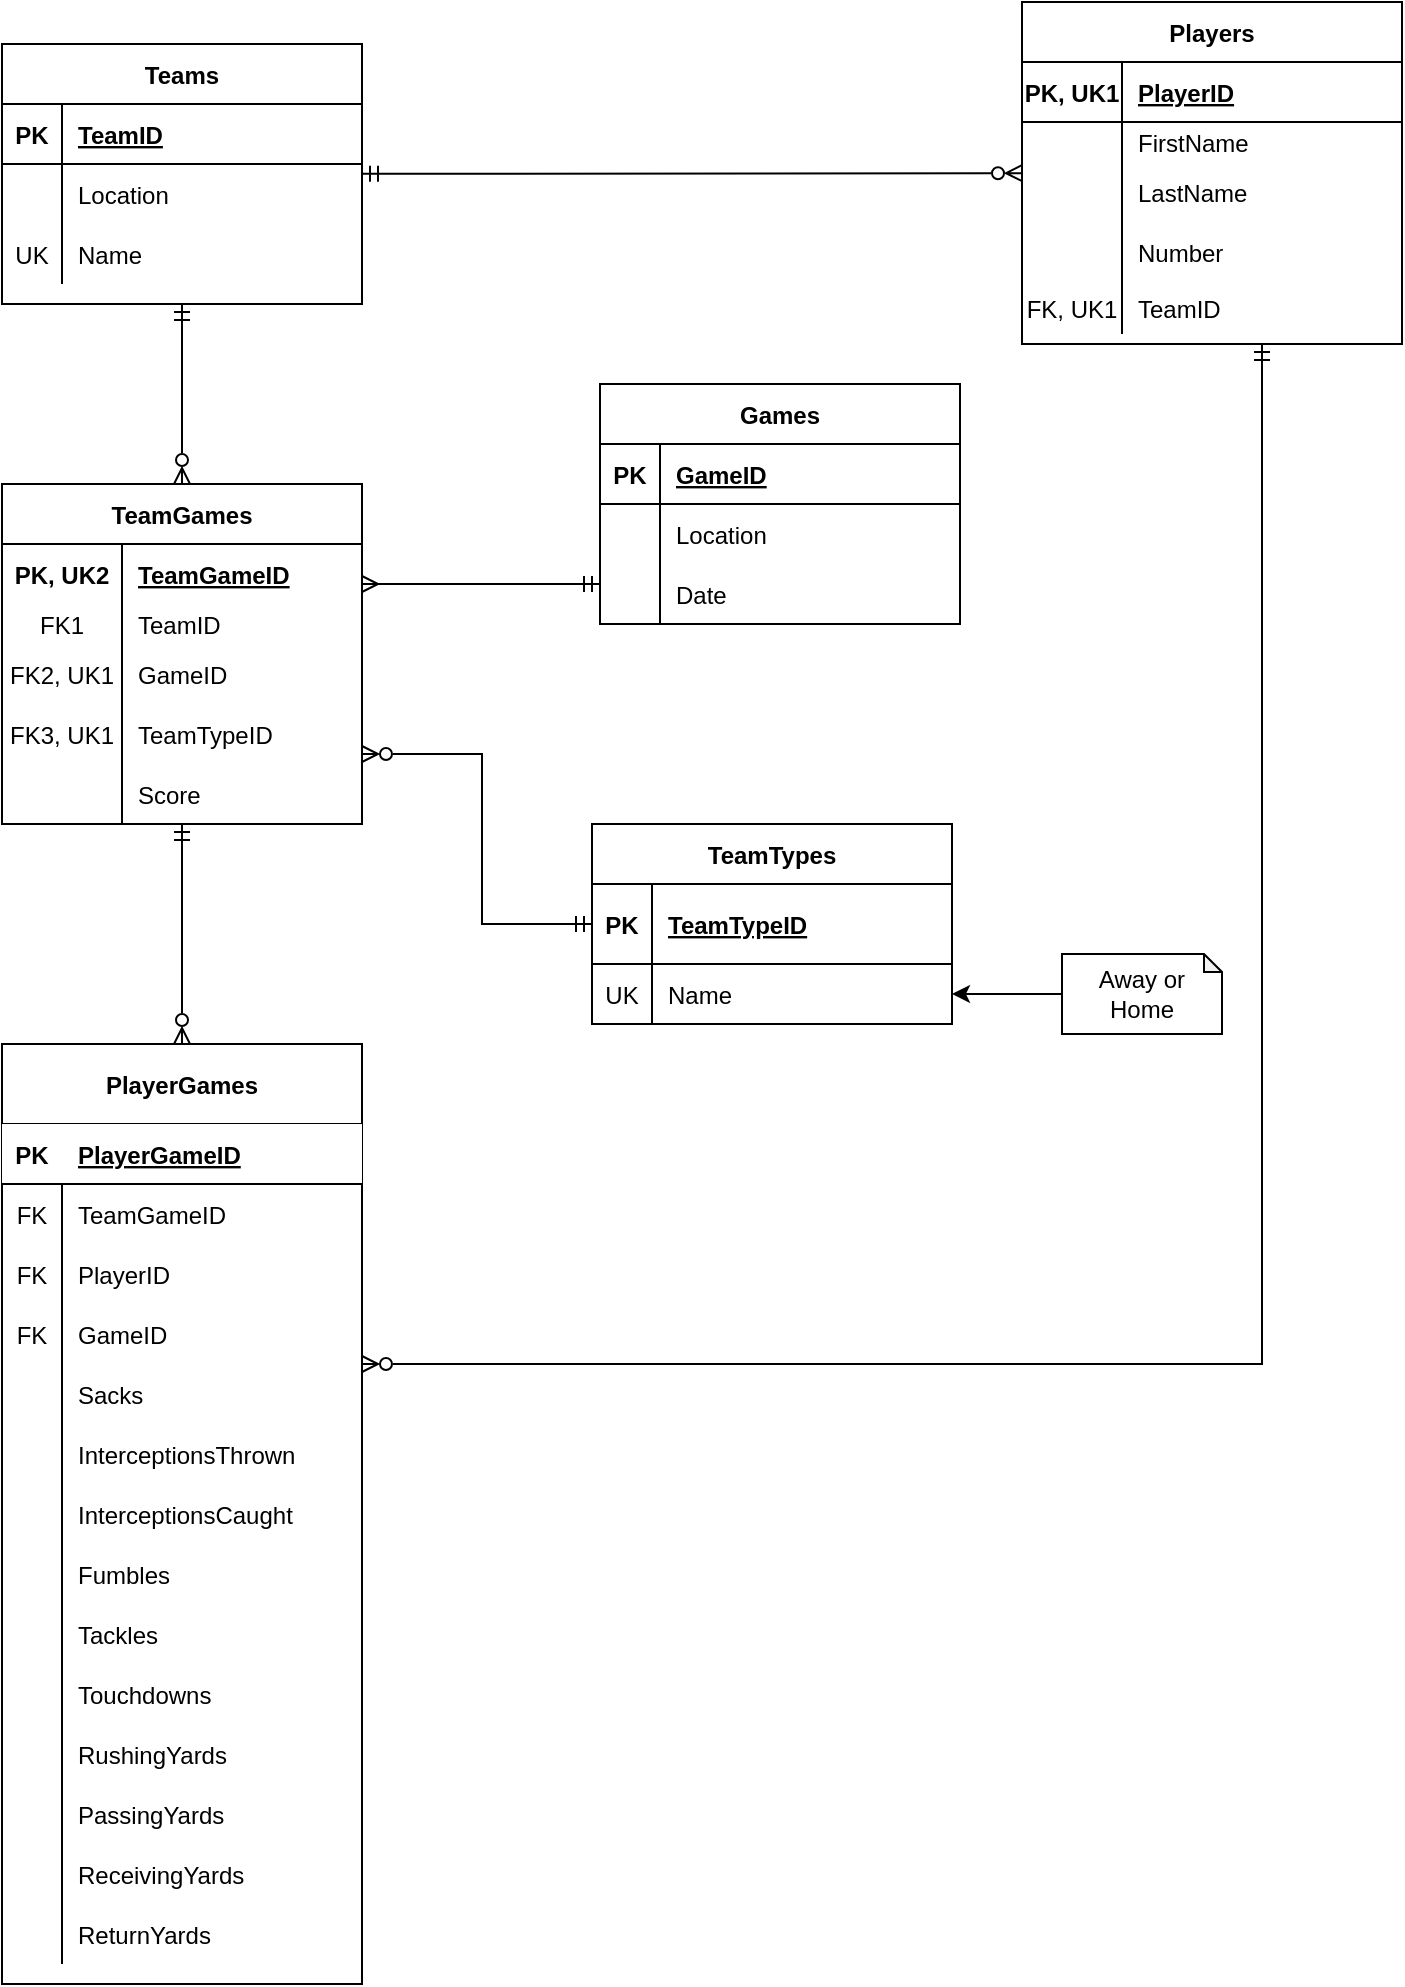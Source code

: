 <mxfile version="15.6.6" type="github">
  <diagram id="rpLcO44KEPqg9fNIF_PO" name="Page-1">
    <mxGraphModel dx="870" dy="626" grid="1" gridSize="10" guides="1" tooltips="1" connect="1" arrows="1" fold="1" page="1" pageScale="1" pageWidth="850" pageHeight="1100" math="0" shadow="0">
      <root>
        <mxCell id="0" />
        <mxCell id="1" parent="0" />
        <mxCell id="sva5IwoeSGfi5e30WyxT-1" style="rounded=0;orthogonalLoop=1;jettySize=auto;html=1;startArrow=ERmandOne;startFill=0;endArrow=ERzeroToMany;endFill=0;strokeColor=default;labelBackgroundColor=default;fontColor=default;" parent="1" source="sva5IwoeSGfi5e30WyxT-2" target="sva5IwoeSGfi5e30WyxT-15" edge="1">
          <mxGeometry relative="1" as="geometry">
            <mxPoint x="280" y="104" as="targetPoint" />
            <mxPoint x="220" y="111.6" as="sourcePoint" />
          </mxGeometry>
        </mxCell>
        <mxCell id="sva5IwoeSGfi5e30WyxT-2" value="Teams" style="shape=table;startSize=30;container=1;collapsible=1;childLayout=tableLayout;fixedRows=1;rowLines=0;fontStyle=1;align=center;resizeLast=1;" parent="1" vertex="1">
          <mxGeometry x="40" y="40" width="180" height="130" as="geometry" />
        </mxCell>
        <mxCell id="sva5IwoeSGfi5e30WyxT-3" value="" style="shape=partialRectangle;collapsible=0;dropTarget=0;pointerEvents=0;fillColor=none;top=0;left=0;bottom=1;right=0;points=[[0,0.5],[1,0.5]];portConstraint=eastwest;align=center;" parent="sva5IwoeSGfi5e30WyxT-2" vertex="1">
          <mxGeometry y="30" width="180" height="30" as="geometry" />
        </mxCell>
        <mxCell id="sva5IwoeSGfi5e30WyxT-4" value="PK" style="shape=partialRectangle;connectable=0;fillColor=none;top=0;left=0;bottom=0;right=0;fontStyle=1;overflow=hidden;align=center;" parent="sva5IwoeSGfi5e30WyxT-3" vertex="1">
          <mxGeometry width="30" height="30" as="geometry">
            <mxRectangle width="30" height="30" as="alternateBounds" />
          </mxGeometry>
        </mxCell>
        <mxCell id="sva5IwoeSGfi5e30WyxT-5" value="TeamID" style="shape=partialRectangle;connectable=0;fillColor=none;top=0;left=0;bottom=0;right=0;align=left;spacingLeft=6;fontStyle=5;overflow=hidden;" parent="sva5IwoeSGfi5e30WyxT-3" vertex="1">
          <mxGeometry x="30" width="150" height="30" as="geometry">
            <mxRectangle width="150" height="30" as="alternateBounds" />
          </mxGeometry>
        </mxCell>
        <mxCell id="sva5IwoeSGfi5e30WyxT-6" value="" style="shape=partialRectangle;collapsible=0;dropTarget=0;pointerEvents=0;fillColor=none;top=0;left=0;bottom=0;right=0;points=[[0,0.5],[1,0.5]];portConstraint=eastwest;align=center;" parent="sva5IwoeSGfi5e30WyxT-2" vertex="1">
          <mxGeometry y="60" width="180" height="30" as="geometry" />
        </mxCell>
        <mxCell id="sva5IwoeSGfi5e30WyxT-7" value="" style="shape=partialRectangle;connectable=0;fillColor=none;top=0;left=0;bottom=0;right=0;editable=1;overflow=hidden;align=center;" parent="sva5IwoeSGfi5e30WyxT-6" vertex="1">
          <mxGeometry width="30" height="30" as="geometry">
            <mxRectangle width="30" height="30" as="alternateBounds" />
          </mxGeometry>
        </mxCell>
        <mxCell id="sva5IwoeSGfi5e30WyxT-8" value="Location" style="shape=partialRectangle;connectable=0;fillColor=none;top=0;left=0;bottom=0;right=0;align=left;spacingLeft=6;overflow=hidden;" parent="sva5IwoeSGfi5e30WyxT-6" vertex="1">
          <mxGeometry x="30" width="150" height="30" as="geometry">
            <mxRectangle width="150" height="30" as="alternateBounds" />
          </mxGeometry>
        </mxCell>
        <mxCell id="sva5IwoeSGfi5e30WyxT-9" value="" style="shape=partialRectangle;collapsible=0;dropTarget=0;pointerEvents=0;fillColor=none;top=0;left=0;bottom=0;right=0;points=[[0,0.5],[1,0.5]];portConstraint=eastwest;align=center;" parent="sva5IwoeSGfi5e30WyxT-2" vertex="1">
          <mxGeometry y="90" width="180" height="30" as="geometry" />
        </mxCell>
        <mxCell id="sva5IwoeSGfi5e30WyxT-10" value="UK" style="shape=partialRectangle;connectable=0;fillColor=none;top=0;left=0;bottom=0;right=0;editable=1;overflow=hidden;align=center;" parent="sva5IwoeSGfi5e30WyxT-9" vertex="1">
          <mxGeometry width="30" height="30" as="geometry">
            <mxRectangle width="30" height="30" as="alternateBounds" />
          </mxGeometry>
        </mxCell>
        <mxCell id="sva5IwoeSGfi5e30WyxT-11" value="Name" style="shape=partialRectangle;connectable=0;fillColor=none;top=0;left=0;bottom=0;right=0;align=left;spacingLeft=6;overflow=hidden;" parent="sva5IwoeSGfi5e30WyxT-9" vertex="1">
          <mxGeometry x="30" width="150" height="30" as="geometry">
            <mxRectangle width="150" height="30" as="alternateBounds" />
          </mxGeometry>
        </mxCell>
        <mxCell id="sva5IwoeSGfi5e30WyxT-15" value="Players" style="shape=table;startSize=30;container=1;collapsible=1;childLayout=tableLayout;fixedRows=1;rowLines=0;fontStyle=1;align=center;resizeLast=1;fillColor=default;strokeColor=default;fontColor=default;" parent="1" vertex="1">
          <mxGeometry x="550" y="19" width="190" height="171" as="geometry" />
        </mxCell>
        <mxCell id="sva5IwoeSGfi5e30WyxT-16" value="" style="shape=partialRectangle;collapsible=0;dropTarget=0;pointerEvents=0;fillColor=none;top=0;left=0;bottom=1;right=0;points=[[0,0.5],[1,0.5]];portConstraint=eastwest;align=center;" parent="sva5IwoeSGfi5e30WyxT-15" vertex="1">
          <mxGeometry y="30" width="190" height="30" as="geometry" />
        </mxCell>
        <mxCell id="sva5IwoeSGfi5e30WyxT-17" value="PK, UK1" style="shape=partialRectangle;connectable=0;fillColor=none;top=0;left=0;bottom=0;right=0;fontStyle=1;overflow=hidden;align=center;fontColor=default;strokeColor=default;" parent="sva5IwoeSGfi5e30WyxT-16" vertex="1">
          <mxGeometry width="50" height="30" as="geometry">
            <mxRectangle width="50" height="30" as="alternateBounds" />
          </mxGeometry>
        </mxCell>
        <mxCell id="sva5IwoeSGfi5e30WyxT-18" value="PlayerID" style="shape=partialRectangle;connectable=0;fillColor=none;top=0;left=0;bottom=0;right=0;align=left;spacingLeft=6;fontStyle=5;overflow=hidden;" parent="sva5IwoeSGfi5e30WyxT-16" vertex="1">
          <mxGeometry x="50" width="140" height="30" as="geometry">
            <mxRectangle width="140" height="30" as="alternateBounds" />
          </mxGeometry>
        </mxCell>
        <mxCell id="sva5IwoeSGfi5e30WyxT-19" value="" style="shape=partialRectangle;collapsible=0;dropTarget=0;pointerEvents=0;fillColor=none;top=0;left=0;bottom=0;right=0;points=[[0,0.5],[1,0.5]];portConstraint=eastwest;align=center;" parent="sva5IwoeSGfi5e30WyxT-15" vertex="1">
          <mxGeometry y="60" width="190" height="20" as="geometry" />
        </mxCell>
        <mxCell id="sva5IwoeSGfi5e30WyxT-20" value="" style="shape=partialRectangle;connectable=0;fillColor=none;top=0;left=0;bottom=0;right=0;editable=1;overflow=hidden;align=center;" parent="sva5IwoeSGfi5e30WyxT-19" vertex="1">
          <mxGeometry width="50" height="20" as="geometry">
            <mxRectangle width="50" height="20" as="alternateBounds" />
          </mxGeometry>
        </mxCell>
        <mxCell id="sva5IwoeSGfi5e30WyxT-21" value="FirstName" style="shape=partialRectangle;connectable=0;fillColor=none;top=0;left=0;bottom=0;right=0;align=left;spacingLeft=6;overflow=hidden;" parent="sva5IwoeSGfi5e30WyxT-19" vertex="1">
          <mxGeometry x="50" width="140" height="20" as="geometry">
            <mxRectangle width="140" height="20" as="alternateBounds" />
          </mxGeometry>
        </mxCell>
        <mxCell id="sva5IwoeSGfi5e30WyxT-22" value="" style="shape=partialRectangle;collapsible=0;dropTarget=0;pointerEvents=0;fillColor=none;top=0;left=0;bottom=0;right=0;points=[[0,0.5],[1,0.5]];portConstraint=eastwest;align=center;" parent="sva5IwoeSGfi5e30WyxT-15" vertex="1">
          <mxGeometry y="80" width="190" height="30" as="geometry" />
        </mxCell>
        <mxCell id="sva5IwoeSGfi5e30WyxT-23" value="" style="shape=partialRectangle;connectable=0;fillColor=none;top=0;left=0;bottom=0;right=0;editable=1;overflow=hidden;align=center;" parent="sva5IwoeSGfi5e30WyxT-22" vertex="1">
          <mxGeometry width="50" height="30" as="geometry">
            <mxRectangle width="50" height="30" as="alternateBounds" />
          </mxGeometry>
        </mxCell>
        <mxCell id="sva5IwoeSGfi5e30WyxT-24" value="LastName" style="shape=partialRectangle;connectable=0;fillColor=none;top=0;left=0;bottom=0;right=0;align=left;spacingLeft=6;overflow=hidden;" parent="sva5IwoeSGfi5e30WyxT-22" vertex="1">
          <mxGeometry x="50" width="140" height="30" as="geometry">
            <mxRectangle width="140" height="30" as="alternateBounds" />
          </mxGeometry>
        </mxCell>
        <mxCell id="sva5IwoeSGfi5e30WyxT-25" value="" style="shape=partialRectangle;collapsible=0;dropTarget=0;pointerEvents=0;fillColor=none;top=0;left=0;bottom=0;right=0;points=[[0,0.5],[1,0.5]];portConstraint=eastwest;align=center;" parent="sva5IwoeSGfi5e30WyxT-15" vertex="1">
          <mxGeometry y="110" width="190" height="30" as="geometry" />
        </mxCell>
        <mxCell id="sva5IwoeSGfi5e30WyxT-26" value="" style="shape=partialRectangle;connectable=0;fillColor=none;top=0;left=0;bottom=0;right=0;editable=1;overflow=hidden;align=center;" parent="sva5IwoeSGfi5e30WyxT-25" vertex="1">
          <mxGeometry width="50" height="30" as="geometry">
            <mxRectangle width="50" height="30" as="alternateBounds" />
          </mxGeometry>
        </mxCell>
        <mxCell id="sva5IwoeSGfi5e30WyxT-27" value="Number" style="shape=partialRectangle;connectable=0;fillColor=none;top=0;left=0;bottom=0;right=0;align=left;spacingLeft=6;overflow=hidden;" parent="sva5IwoeSGfi5e30WyxT-25" vertex="1">
          <mxGeometry x="50" width="140" height="30" as="geometry">
            <mxRectangle width="140" height="30" as="alternateBounds" />
          </mxGeometry>
        </mxCell>
        <mxCell id="sva5IwoeSGfi5e30WyxT-107" value="" style="shape=partialRectangle;collapsible=0;dropTarget=0;pointerEvents=0;fillColor=none;top=0;left=0;bottom=0;right=0;points=[[0,0.5],[1,0.5]];portConstraint=eastwest;" parent="sva5IwoeSGfi5e30WyxT-15" vertex="1">
          <mxGeometry y="140" width="190" height="26" as="geometry" />
        </mxCell>
        <mxCell id="sva5IwoeSGfi5e30WyxT-108" value="FK, UK1" style="shape=partialRectangle;connectable=0;fillColor=none;top=0;left=0;bottom=0;right=0;fontStyle=0;overflow=hidden;fontColor=default;strokeColor=default;" parent="sva5IwoeSGfi5e30WyxT-107" vertex="1">
          <mxGeometry width="50" height="26" as="geometry">
            <mxRectangle width="50" height="26" as="alternateBounds" />
          </mxGeometry>
        </mxCell>
        <mxCell id="sva5IwoeSGfi5e30WyxT-109" value="TeamID" style="shape=partialRectangle;connectable=0;fillColor=none;top=0;left=0;bottom=0;right=0;align=left;spacingLeft=6;fontStyle=0;overflow=hidden;" parent="sva5IwoeSGfi5e30WyxT-107" vertex="1">
          <mxGeometry x="50" width="140" height="26" as="geometry">
            <mxRectangle width="140" height="26" as="alternateBounds" />
          </mxGeometry>
        </mxCell>
        <mxCell id="sva5IwoeSGfi5e30WyxT-29" value="TeamTypes" style="shape=table;startSize=30;container=1;collapsible=1;childLayout=tableLayout;fixedRows=1;rowLines=0;fontStyle=1;align=center;resizeLast=1;fillColor=default;strokeColor=default;fontColor=default;" parent="1" vertex="1">
          <mxGeometry x="335" y="430" width="180" height="100" as="geometry" />
        </mxCell>
        <mxCell id="sva5IwoeSGfi5e30WyxT-30" value="" style="shape=partialRectangle;collapsible=0;dropTarget=0;pointerEvents=0;fillColor=none;top=0;left=0;bottom=1;right=0;points=[[0,0.5],[1,0.5]];portConstraint=eastwest;align=center;" parent="sva5IwoeSGfi5e30WyxT-29" vertex="1">
          <mxGeometry y="30" width="180" height="40" as="geometry" />
        </mxCell>
        <mxCell id="sva5IwoeSGfi5e30WyxT-31" value="PK" style="shape=partialRectangle;connectable=0;fillColor=none;top=0;left=0;bottom=0;right=0;fontStyle=1;overflow=hidden;align=center;" parent="sva5IwoeSGfi5e30WyxT-30" vertex="1">
          <mxGeometry width="30" height="40" as="geometry">
            <mxRectangle width="30" height="40" as="alternateBounds" />
          </mxGeometry>
        </mxCell>
        <mxCell id="sva5IwoeSGfi5e30WyxT-32" value="TeamTypeID" style="shape=partialRectangle;connectable=0;fillColor=none;top=0;left=0;bottom=0;right=0;align=left;spacingLeft=6;fontStyle=5;overflow=hidden;" parent="sva5IwoeSGfi5e30WyxT-30" vertex="1">
          <mxGeometry x="30" width="150" height="40" as="geometry">
            <mxRectangle width="150" height="40" as="alternateBounds" />
          </mxGeometry>
        </mxCell>
        <mxCell id="sva5IwoeSGfi5e30WyxT-33" value="" style="shape=partialRectangle;collapsible=0;dropTarget=0;pointerEvents=0;fillColor=none;top=0;left=0;bottom=0;right=0;points=[[0,0.5],[1,0.5]];portConstraint=eastwest;align=center;" parent="sva5IwoeSGfi5e30WyxT-29" vertex="1">
          <mxGeometry y="70" width="180" height="30" as="geometry" />
        </mxCell>
        <mxCell id="sva5IwoeSGfi5e30WyxT-34" value="UK" style="shape=partialRectangle;connectable=0;fillColor=none;top=0;left=0;bottom=0;right=0;editable=1;overflow=hidden;align=center;fontColor=default;" parent="sva5IwoeSGfi5e30WyxT-33" vertex="1">
          <mxGeometry width="30" height="30" as="geometry">
            <mxRectangle width="30" height="30" as="alternateBounds" />
          </mxGeometry>
        </mxCell>
        <mxCell id="sva5IwoeSGfi5e30WyxT-35" value="Name" style="shape=partialRectangle;connectable=0;fillColor=none;top=0;left=0;bottom=0;right=0;align=left;spacingLeft=6;overflow=hidden;strokeColor=default;fontColor=default;" parent="sva5IwoeSGfi5e30WyxT-33" vertex="1">
          <mxGeometry x="30" width="150" height="30" as="geometry">
            <mxRectangle width="150" height="30" as="alternateBounds" />
          </mxGeometry>
        </mxCell>
        <mxCell id="sva5IwoeSGfi5e30WyxT-42" value="PlayerGames" style="shape=table;startSize=40;container=1;collapsible=1;childLayout=tableLayout;fixedRows=1;rowLines=0;fontStyle=1;align=center;resizeLast=1;fillColor=default;strokeColor=default;fontColor=default;" parent="1" vertex="1">
          <mxGeometry x="40" y="540" width="180" height="470" as="geometry" />
        </mxCell>
        <mxCell id="sva5IwoeSGfi5e30WyxT-43" value="" style="shape=partialRectangle;collapsible=0;dropTarget=0;pointerEvents=0;fillColor=default;top=0;left=0;bottom=1;right=0;points=[[0,0.5],[1,0.5]];portConstraint=eastwest;align=center;strokeColor=default;fontColor=default;" parent="sva5IwoeSGfi5e30WyxT-42" vertex="1">
          <mxGeometry y="40" width="180" height="30" as="geometry" />
        </mxCell>
        <mxCell id="sva5IwoeSGfi5e30WyxT-44" value="PK" style="shape=partialRectangle;connectable=0;fillColor=none;top=0;left=0;bottom=0;right=0;fontStyle=1;overflow=hidden;align=center;strokeColor=default;fontColor=default;" parent="sva5IwoeSGfi5e30WyxT-43" vertex="1">
          <mxGeometry width="30" height="30" as="geometry">
            <mxRectangle width="30" height="30" as="alternateBounds" />
          </mxGeometry>
        </mxCell>
        <mxCell id="sva5IwoeSGfi5e30WyxT-45" value="PlayerGameID" style="shape=partialRectangle;connectable=0;fillColor=none;top=0;left=0;bottom=0;right=0;align=left;spacingLeft=6;fontStyle=5;overflow=hidden;" parent="sva5IwoeSGfi5e30WyxT-43" vertex="1">
          <mxGeometry x="30" width="150" height="30" as="geometry">
            <mxRectangle width="150" height="30" as="alternateBounds" />
          </mxGeometry>
        </mxCell>
        <mxCell id="sva5IwoeSGfi5e30WyxT-46" value="" style="shape=partialRectangle;collapsible=0;dropTarget=0;pointerEvents=0;fillColor=none;top=0;left=0;bottom=0;right=0;points=[[0,0.5],[1,0.5]];portConstraint=eastwest;align=center;strokeColor=default;fontColor=default;" parent="sva5IwoeSGfi5e30WyxT-42" vertex="1">
          <mxGeometry y="70" width="180" height="30" as="geometry" />
        </mxCell>
        <mxCell id="sva5IwoeSGfi5e30WyxT-47" value="FK" style="shape=partialRectangle;connectable=0;fillColor=none;top=0;left=0;bottom=0;right=0;editable=1;overflow=hidden;align=center;strokeColor=default;fontColor=default;" parent="sva5IwoeSGfi5e30WyxT-46" vertex="1">
          <mxGeometry width="30" height="30" as="geometry">
            <mxRectangle width="30" height="30" as="alternateBounds" />
          </mxGeometry>
        </mxCell>
        <mxCell id="sva5IwoeSGfi5e30WyxT-48" value="TeamGameID" style="shape=partialRectangle;connectable=0;fillColor=none;top=0;left=0;bottom=0;right=0;align=left;spacingLeft=6;overflow=hidden;strokeColor=default;fontColor=default;" parent="sva5IwoeSGfi5e30WyxT-46" vertex="1">
          <mxGeometry x="30" width="150" height="30" as="geometry">
            <mxRectangle width="150" height="30" as="alternateBounds" />
          </mxGeometry>
        </mxCell>
        <mxCell id="sva5IwoeSGfi5e30WyxT-49" value="" style="shape=partialRectangle;collapsible=0;dropTarget=0;pointerEvents=0;fillColor=none;top=0;left=0;bottom=0;right=0;points=[[0,0.5],[1,0.5]];portConstraint=eastwest;align=center;" parent="sva5IwoeSGfi5e30WyxT-42" vertex="1">
          <mxGeometry y="100" width="180" height="30" as="geometry" />
        </mxCell>
        <mxCell id="sva5IwoeSGfi5e30WyxT-50" value="FK" style="shape=partialRectangle;connectable=0;fillColor=none;top=0;left=0;bottom=0;right=0;editable=1;overflow=hidden;align=center;" parent="sva5IwoeSGfi5e30WyxT-49" vertex="1">
          <mxGeometry width="30" height="30" as="geometry">
            <mxRectangle width="30" height="30" as="alternateBounds" />
          </mxGeometry>
        </mxCell>
        <mxCell id="sva5IwoeSGfi5e30WyxT-51" value="PlayerID" style="shape=partialRectangle;connectable=0;fillColor=none;top=0;left=0;bottom=0;right=0;align=left;spacingLeft=6;overflow=hidden;" parent="sva5IwoeSGfi5e30WyxT-49" vertex="1">
          <mxGeometry x="30" width="150" height="30" as="geometry">
            <mxRectangle width="150" height="30" as="alternateBounds" />
          </mxGeometry>
        </mxCell>
        <mxCell id="aL4BKAaWPL6x4Xh80zzp-14" value="" style="shape=partialRectangle;collapsible=0;dropTarget=0;pointerEvents=0;fillColor=none;top=0;left=0;bottom=0;right=0;points=[[0,0.5],[1,0.5]];portConstraint=eastwest;fontColor=default;strokeColor=default;" vertex="1" parent="sva5IwoeSGfi5e30WyxT-42">
          <mxGeometry y="130" width="180" height="30" as="geometry" />
        </mxCell>
        <mxCell id="aL4BKAaWPL6x4Xh80zzp-15" value="FK" style="shape=partialRectangle;connectable=0;fillColor=none;top=0;left=0;bottom=0;right=0;fontStyle=0;overflow=hidden;fontColor=default;strokeColor=default;" vertex="1" parent="aL4BKAaWPL6x4Xh80zzp-14">
          <mxGeometry width="30" height="30" as="geometry">
            <mxRectangle width="30" height="30" as="alternateBounds" />
          </mxGeometry>
        </mxCell>
        <mxCell id="aL4BKAaWPL6x4Xh80zzp-16" value="GameID" style="shape=partialRectangle;connectable=0;fillColor=none;top=0;left=0;bottom=0;right=0;align=left;spacingLeft=6;fontStyle=0;overflow=hidden;fontColor=default;strokeColor=default;" vertex="1" parent="aL4BKAaWPL6x4Xh80zzp-14">
          <mxGeometry x="30" width="150" height="30" as="geometry">
            <mxRectangle width="150" height="30" as="alternateBounds" />
          </mxGeometry>
        </mxCell>
        <mxCell id="sva5IwoeSGfi5e30WyxT-52" value="" style="shape=partialRectangle;collapsible=0;dropTarget=0;pointerEvents=0;fillColor=none;top=0;left=0;bottom=0;right=0;points=[[0,0.5],[1,0.5]];portConstraint=eastwest;" parent="sva5IwoeSGfi5e30WyxT-42" vertex="1">
          <mxGeometry y="160" width="180" height="30" as="geometry" />
        </mxCell>
        <mxCell id="sva5IwoeSGfi5e30WyxT-53" value="" style="shape=partialRectangle;connectable=0;fillColor=none;top=0;left=0;bottom=0;right=0;editable=1;overflow=hidden;" parent="sva5IwoeSGfi5e30WyxT-52" vertex="1">
          <mxGeometry width="30" height="30" as="geometry">
            <mxRectangle width="30" height="30" as="alternateBounds" />
          </mxGeometry>
        </mxCell>
        <mxCell id="sva5IwoeSGfi5e30WyxT-54" value="Sacks" style="shape=partialRectangle;connectable=0;fillColor=none;top=0;left=0;bottom=0;right=0;align=left;spacingLeft=6;overflow=hidden;fontColor=default;" parent="sva5IwoeSGfi5e30WyxT-52" vertex="1">
          <mxGeometry x="30" width="150" height="30" as="geometry">
            <mxRectangle width="150" height="30" as="alternateBounds" />
          </mxGeometry>
        </mxCell>
        <mxCell id="sva5IwoeSGfi5e30WyxT-55" value="" style="shape=partialRectangle;collapsible=0;dropTarget=0;pointerEvents=0;fillColor=none;top=0;left=0;bottom=0;right=0;points=[[0,0.5],[1,0.5]];portConstraint=eastwest;" parent="sva5IwoeSGfi5e30WyxT-42" vertex="1">
          <mxGeometry y="190" width="180" height="30" as="geometry" />
        </mxCell>
        <mxCell id="sva5IwoeSGfi5e30WyxT-56" value="" style="shape=partialRectangle;connectable=0;fillColor=none;top=0;left=0;bottom=0;right=0;editable=1;overflow=hidden;" parent="sva5IwoeSGfi5e30WyxT-55" vertex="1">
          <mxGeometry width="30" height="30" as="geometry">
            <mxRectangle width="30" height="30" as="alternateBounds" />
          </mxGeometry>
        </mxCell>
        <mxCell id="sva5IwoeSGfi5e30WyxT-57" value="InterceptionsThrown" style="shape=partialRectangle;connectable=0;fillColor=none;top=0;left=0;bottom=0;right=0;align=left;spacingLeft=6;overflow=hidden;" parent="sva5IwoeSGfi5e30WyxT-55" vertex="1">
          <mxGeometry x="30" width="150" height="30" as="geometry">
            <mxRectangle width="150" height="30" as="alternateBounds" />
          </mxGeometry>
        </mxCell>
        <mxCell id="sva5IwoeSGfi5e30WyxT-58" value="" style="shape=partialRectangle;collapsible=0;dropTarget=0;pointerEvents=0;fillColor=none;top=0;left=0;bottom=0;right=0;points=[[0,0.5],[1,0.5]];portConstraint=eastwest;" parent="sva5IwoeSGfi5e30WyxT-42" vertex="1">
          <mxGeometry y="220" width="180" height="30" as="geometry" />
        </mxCell>
        <mxCell id="sva5IwoeSGfi5e30WyxT-59" value="" style="shape=partialRectangle;connectable=0;fillColor=none;top=0;left=0;bottom=0;right=0;editable=1;overflow=hidden;" parent="sva5IwoeSGfi5e30WyxT-58" vertex="1">
          <mxGeometry width="30" height="30" as="geometry">
            <mxRectangle width="30" height="30" as="alternateBounds" />
          </mxGeometry>
        </mxCell>
        <mxCell id="sva5IwoeSGfi5e30WyxT-60" value="InterceptionsCaught" style="shape=partialRectangle;connectable=0;fillColor=none;top=0;left=0;bottom=0;right=0;align=left;spacingLeft=6;overflow=hidden;" parent="sva5IwoeSGfi5e30WyxT-58" vertex="1">
          <mxGeometry x="30" width="150" height="30" as="geometry">
            <mxRectangle width="150" height="30" as="alternateBounds" />
          </mxGeometry>
        </mxCell>
        <mxCell id="sva5IwoeSGfi5e30WyxT-61" value="" style="shape=partialRectangle;collapsible=0;dropTarget=0;pointerEvents=0;fillColor=none;top=0;left=0;bottom=0;right=0;points=[[0,0.5],[1,0.5]];portConstraint=eastwest;" parent="sva5IwoeSGfi5e30WyxT-42" vertex="1">
          <mxGeometry y="250" width="180" height="30" as="geometry" />
        </mxCell>
        <mxCell id="sva5IwoeSGfi5e30WyxT-62" value="" style="shape=partialRectangle;connectable=0;fillColor=none;top=0;left=0;bottom=0;right=0;editable=1;overflow=hidden;" parent="sva5IwoeSGfi5e30WyxT-61" vertex="1">
          <mxGeometry width="30" height="30" as="geometry">
            <mxRectangle width="30" height="30" as="alternateBounds" />
          </mxGeometry>
        </mxCell>
        <mxCell id="sva5IwoeSGfi5e30WyxT-63" value="Fumbles" style="shape=partialRectangle;connectable=0;fillColor=none;top=0;left=0;bottom=0;right=0;align=left;spacingLeft=6;overflow=hidden;" parent="sva5IwoeSGfi5e30WyxT-61" vertex="1">
          <mxGeometry x="30" width="150" height="30" as="geometry">
            <mxRectangle width="150" height="30" as="alternateBounds" />
          </mxGeometry>
        </mxCell>
        <mxCell id="sva5IwoeSGfi5e30WyxT-64" value="" style="shape=partialRectangle;collapsible=0;dropTarget=0;pointerEvents=0;fillColor=none;top=0;left=0;bottom=0;right=0;points=[[0,0.5],[1,0.5]];portConstraint=eastwest;" parent="sva5IwoeSGfi5e30WyxT-42" vertex="1">
          <mxGeometry y="280" width="180" height="30" as="geometry" />
        </mxCell>
        <mxCell id="sva5IwoeSGfi5e30WyxT-65" value="" style="shape=partialRectangle;connectable=0;fillColor=none;top=0;left=0;bottom=0;right=0;editable=1;overflow=hidden;" parent="sva5IwoeSGfi5e30WyxT-64" vertex="1">
          <mxGeometry width="30" height="30" as="geometry">
            <mxRectangle width="30" height="30" as="alternateBounds" />
          </mxGeometry>
        </mxCell>
        <mxCell id="sva5IwoeSGfi5e30WyxT-66" value="Tackles" style="shape=partialRectangle;connectable=0;fillColor=none;top=0;left=0;bottom=0;right=0;align=left;spacingLeft=6;overflow=hidden;" parent="sva5IwoeSGfi5e30WyxT-64" vertex="1">
          <mxGeometry x="30" width="150" height="30" as="geometry">
            <mxRectangle width="150" height="30" as="alternateBounds" />
          </mxGeometry>
        </mxCell>
        <mxCell id="sva5IwoeSGfi5e30WyxT-67" value="" style="shape=partialRectangle;collapsible=0;dropTarget=0;pointerEvents=0;fillColor=none;top=0;left=0;bottom=0;right=0;points=[[0,0.5],[1,0.5]];portConstraint=eastwest;align=center;" parent="sva5IwoeSGfi5e30WyxT-42" vertex="1">
          <mxGeometry y="310" width="180" height="30" as="geometry" />
        </mxCell>
        <mxCell id="sva5IwoeSGfi5e30WyxT-68" value="" style="shape=partialRectangle;connectable=0;fillColor=none;top=0;left=0;bottom=0;right=0;editable=1;overflow=hidden;align=center;" parent="sva5IwoeSGfi5e30WyxT-67" vertex="1">
          <mxGeometry width="30" height="30" as="geometry">
            <mxRectangle width="30" height="30" as="alternateBounds" />
          </mxGeometry>
        </mxCell>
        <mxCell id="sva5IwoeSGfi5e30WyxT-69" value="Touchdowns" style="shape=partialRectangle;connectable=0;fillColor=none;top=0;left=0;bottom=0;right=0;align=left;spacingLeft=6;overflow=hidden;" parent="sva5IwoeSGfi5e30WyxT-67" vertex="1">
          <mxGeometry x="30" width="150" height="30" as="geometry">
            <mxRectangle width="150" height="30" as="alternateBounds" />
          </mxGeometry>
        </mxCell>
        <mxCell id="aL4BKAaWPL6x4Xh80zzp-4" value="" style="shape=partialRectangle;collapsible=0;dropTarget=0;pointerEvents=0;fillColor=none;top=0;left=0;bottom=0;right=0;points=[[0,0.5],[1,0.5]];portConstraint=eastwest;fontColor=default;strokeColor=default;" vertex="1" parent="sva5IwoeSGfi5e30WyxT-42">
          <mxGeometry y="340" width="180" height="30" as="geometry" />
        </mxCell>
        <mxCell id="aL4BKAaWPL6x4Xh80zzp-5" value="" style="shape=partialRectangle;connectable=0;fillColor=none;top=0;left=0;bottom=0;right=0;editable=1;overflow=hidden;fontColor=default;strokeColor=default;" vertex="1" parent="aL4BKAaWPL6x4Xh80zzp-4">
          <mxGeometry width="30" height="30" as="geometry">
            <mxRectangle width="30" height="30" as="alternateBounds" />
          </mxGeometry>
        </mxCell>
        <mxCell id="aL4BKAaWPL6x4Xh80zzp-6" value="RushingYards" style="shape=partialRectangle;connectable=0;fillColor=none;top=0;left=0;bottom=0;right=0;align=left;spacingLeft=6;overflow=hidden;fontColor=default;strokeColor=default;" vertex="1" parent="aL4BKAaWPL6x4Xh80zzp-4">
          <mxGeometry x="30" width="150" height="30" as="geometry">
            <mxRectangle width="150" height="30" as="alternateBounds" />
          </mxGeometry>
        </mxCell>
        <mxCell id="aL4BKAaWPL6x4Xh80zzp-11" value="" style="shape=partialRectangle;collapsible=0;dropTarget=0;pointerEvents=0;fillColor=none;top=0;left=0;bottom=0;right=0;points=[[0,0.5],[1,0.5]];portConstraint=eastwest;fontColor=default;strokeColor=default;" vertex="1" parent="sva5IwoeSGfi5e30WyxT-42">
          <mxGeometry y="370" width="180" height="30" as="geometry" />
        </mxCell>
        <mxCell id="aL4BKAaWPL6x4Xh80zzp-12" value="" style="shape=partialRectangle;connectable=0;fillColor=none;top=0;left=0;bottom=0;right=0;editable=1;overflow=hidden;fontColor=default;strokeColor=default;" vertex="1" parent="aL4BKAaWPL6x4Xh80zzp-11">
          <mxGeometry width="30" height="30" as="geometry">
            <mxRectangle width="30" height="30" as="alternateBounds" />
          </mxGeometry>
        </mxCell>
        <mxCell id="aL4BKAaWPL6x4Xh80zzp-13" value="PassingYards" style="shape=partialRectangle;connectable=0;fillColor=none;top=0;left=0;bottom=0;right=0;align=left;spacingLeft=6;overflow=hidden;fontColor=default;strokeColor=default;" vertex="1" parent="aL4BKAaWPL6x4Xh80zzp-11">
          <mxGeometry x="30" width="150" height="30" as="geometry">
            <mxRectangle width="150" height="30" as="alternateBounds" />
          </mxGeometry>
        </mxCell>
        <mxCell id="sva5IwoeSGfi5e30WyxT-36" value="" style="shape=partialRectangle;collapsible=0;dropTarget=0;pointerEvents=0;fillColor=none;top=0;left=0;bottom=0;right=0;points=[[0,0.5],[1,0.5]];portConstraint=eastwest;align=center;strokeColor=default;fontColor=default;" parent="sva5IwoeSGfi5e30WyxT-42" vertex="1">
          <mxGeometry y="400" width="180" height="30" as="geometry" />
        </mxCell>
        <mxCell id="sva5IwoeSGfi5e30WyxT-37" value="" style="shape=partialRectangle;connectable=0;fillColor=none;top=0;left=0;bottom=0;right=0;editable=1;overflow=hidden;align=center;" parent="sva5IwoeSGfi5e30WyxT-36" vertex="1">
          <mxGeometry width="30" height="30" as="geometry">
            <mxRectangle width="30" height="30" as="alternateBounds" />
          </mxGeometry>
        </mxCell>
        <mxCell id="sva5IwoeSGfi5e30WyxT-38" value="ReceivingYards" style="shape=partialRectangle;connectable=0;fillColor=none;top=0;left=0;bottom=0;right=0;align=left;spacingLeft=6;overflow=hidden;strokeColor=default;fontColor=default;" parent="sva5IwoeSGfi5e30WyxT-36" vertex="1">
          <mxGeometry x="30" width="150" height="30" as="geometry">
            <mxRectangle width="150" height="30" as="alternateBounds" />
          </mxGeometry>
        </mxCell>
        <mxCell id="aL4BKAaWPL6x4Xh80zzp-17" value="" style="shape=partialRectangle;collapsible=0;dropTarget=0;pointerEvents=0;fillColor=none;top=0;left=0;bottom=0;right=0;points=[[0,0.5],[1,0.5]];portConstraint=eastwest;fontColor=default;strokeColor=default;" vertex="1" parent="sva5IwoeSGfi5e30WyxT-42">
          <mxGeometry y="430" width="180" height="30" as="geometry" />
        </mxCell>
        <mxCell id="aL4BKAaWPL6x4Xh80zzp-18" value="" style="shape=partialRectangle;connectable=0;fillColor=none;top=0;left=0;bottom=0;right=0;editable=1;overflow=hidden;fontColor=default;strokeColor=default;" vertex="1" parent="aL4BKAaWPL6x4Xh80zzp-17">
          <mxGeometry width="30" height="30" as="geometry">
            <mxRectangle width="30" height="30" as="alternateBounds" />
          </mxGeometry>
        </mxCell>
        <mxCell id="aL4BKAaWPL6x4Xh80zzp-19" value="ReturnYards" style="shape=partialRectangle;connectable=0;fillColor=none;top=0;left=0;bottom=0;right=0;align=left;spacingLeft=6;overflow=hidden;fontColor=default;strokeColor=default;" vertex="1" parent="aL4BKAaWPL6x4Xh80zzp-17">
          <mxGeometry x="30" width="150" height="30" as="geometry">
            <mxRectangle width="150" height="30" as="alternateBounds" />
          </mxGeometry>
        </mxCell>
        <mxCell id="sva5IwoeSGfi5e30WyxT-70" value="Games" style="shape=table;startSize=30;container=1;collapsible=1;childLayout=tableLayout;fixedRows=1;rowLines=0;fontStyle=1;align=center;resizeLast=1;fillColor=default;strokeColor=default;fontColor=default;" parent="1" vertex="1">
          <mxGeometry x="339" y="210" width="180" height="120" as="geometry" />
        </mxCell>
        <mxCell id="sva5IwoeSGfi5e30WyxT-71" value="" style="shape=partialRectangle;collapsible=0;dropTarget=0;pointerEvents=0;fillColor=none;top=0;left=0;bottom=1;right=0;points=[[0,0.5],[1,0.5]];portConstraint=eastwest;align=center;" parent="sva5IwoeSGfi5e30WyxT-70" vertex="1">
          <mxGeometry y="30" width="180" height="30" as="geometry" />
        </mxCell>
        <mxCell id="sva5IwoeSGfi5e30WyxT-72" value="PK" style="shape=partialRectangle;connectable=0;fillColor=none;top=0;left=0;bottom=0;right=0;fontStyle=1;overflow=hidden;align=center;" parent="sva5IwoeSGfi5e30WyxT-71" vertex="1">
          <mxGeometry width="30" height="30" as="geometry">
            <mxRectangle width="30" height="30" as="alternateBounds" />
          </mxGeometry>
        </mxCell>
        <mxCell id="sva5IwoeSGfi5e30WyxT-73" value="GameID" style="shape=partialRectangle;connectable=0;fillColor=none;top=0;left=0;bottom=0;right=0;align=left;spacingLeft=6;fontStyle=5;overflow=hidden;" parent="sva5IwoeSGfi5e30WyxT-71" vertex="1">
          <mxGeometry x="30" width="150" height="30" as="geometry">
            <mxRectangle width="150" height="30" as="alternateBounds" />
          </mxGeometry>
        </mxCell>
        <mxCell id="sva5IwoeSGfi5e30WyxT-74" value="" style="shape=partialRectangle;collapsible=0;dropTarget=0;pointerEvents=0;fillColor=none;top=0;left=0;bottom=0;right=0;points=[[0,0.5],[1,0.5]];portConstraint=eastwest;align=center;" parent="sva5IwoeSGfi5e30WyxT-70" vertex="1">
          <mxGeometry y="60" width="180" height="30" as="geometry" />
        </mxCell>
        <mxCell id="sva5IwoeSGfi5e30WyxT-75" value="" style="shape=partialRectangle;connectable=0;fillColor=none;top=0;left=0;bottom=0;right=0;editable=1;overflow=hidden;align=center;" parent="sva5IwoeSGfi5e30WyxT-74" vertex="1">
          <mxGeometry width="30" height="30" as="geometry">
            <mxRectangle width="30" height="30" as="alternateBounds" />
          </mxGeometry>
        </mxCell>
        <mxCell id="sva5IwoeSGfi5e30WyxT-76" value="Location" style="shape=partialRectangle;connectable=0;fillColor=none;top=0;left=0;bottom=0;right=0;align=left;spacingLeft=6;overflow=hidden;" parent="sva5IwoeSGfi5e30WyxT-74" vertex="1">
          <mxGeometry x="30" width="150" height="30" as="geometry">
            <mxRectangle width="150" height="30" as="alternateBounds" />
          </mxGeometry>
        </mxCell>
        <mxCell id="sva5IwoeSGfi5e30WyxT-77" value="" style="shape=partialRectangle;collapsible=0;dropTarget=0;pointerEvents=0;fillColor=none;top=0;left=0;bottom=0;right=0;points=[[0,0.5],[1,0.5]];portConstraint=eastwest;align=center;" parent="sva5IwoeSGfi5e30WyxT-70" vertex="1">
          <mxGeometry y="90" width="180" height="30" as="geometry" />
        </mxCell>
        <mxCell id="sva5IwoeSGfi5e30WyxT-78" value="" style="shape=partialRectangle;connectable=0;fillColor=none;top=0;left=0;bottom=0;right=0;editable=1;overflow=hidden;align=center;" parent="sva5IwoeSGfi5e30WyxT-77" vertex="1">
          <mxGeometry width="30" height="30" as="geometry">
            <mxRectangle width="30" height="30" as="alternateBounds" />
          </mxGeometry>
        </mxCell>
        <mxCell id="sva5IwoeSGfi5e30WyxT-79" value="Date" style="shape=partialRectangle;connectable=0;fillColor=none;top=0;left=0;bottom=0;right=0;align=left;spacingLeft=6;overflow=hidden;strokeColor=default;fontColor=default;" parent="sva5IwoeSGfi5e30WyxT-77" vertex="1">
          <mxGeometry x="30" width="150" height="30" as="geometry">
            <mxRectangle width="150" height="30" as="alternateBounds" />
          </mxGeometry>
        </mxCell>
        <mxCell id="sva5IwoeSGfi5e30WyxT-83" style="edgeStyle=orthogonalEdgeStyle;rounded=0;orthogonalLoop=1;jettySize=auto;html=1;startArrow=ERmandOne;startFill=0;endArrow=ERzeroToMany;endFill=0;strokeColor=default;labelBackgroundColor=default;fontColor=default;" parent="1" source="sva5IwoeSGfi5e30WyxT-29" target="sva5IwoeSGfi5e30WyxT-97" edge="1">
          <mxGeometry relative="1" as="geometry">
            <mxPoint x="500" y="620" as="sourcePoint" />
            <mxPoint x="240" y="410" as="targetPoint" />
            <Array as="points">
              <mxPoint x="280" y="480" />
              <mxPoint x="280" y="395" />
            </Array>
          </mxGeometry>
        </mxCell>
        <mxCell id="sva5IwoeSGfi5e30WyxT-84" value="" style="edgeStyle=orthogonalEdgeStyle;rounded=0;orthogonalLoop=1;jettySize=auto;html=1;startArrow=ERmandOne;startFill=0;endArrow=ERmany;endFill=0;strokeColor=default;labelBackgroundColor=default;fontColor=default;targetPerimeterSpacing=0;endSize=6;" parent="1" source="sva5IwoeSGfi5e30WyxT-70" target="sva5IwoeSGfi5e30WyxT-87" edge="1">
          <mxGeometry relative="1" as="geometry">
            <mxPoint x="320" y="290" as="sourcePoint" />
            <mxPoint x="260" y="295" as="targetPoint" />
            <Array as="points">
              <mxPoint x="320" y="310" />
              <mxPoint x="320" y="310" />
            </Array>
          </mxGeometry>
        </mxCell>
        <mxCell id="sva5IwoeSGfi5e30WyxT-85" value="" style="edgeStyle=orthogonalEdgeStyle;rounded=0;orthogonalLoop=1;jettySize=auto;html=1;startArrow=ERmandOne;startFill=0;endArrow=ERzeroToMany;endFill=0;entryX=0.5;entryY=0;entryDx=0;entryDy=0;exitX=0.5;exitY=1;exitDx=0;exitDy=0;" parent="1" source="sva5IwoeSGfi5e30WyxT-87" target="sva5IwoeSGfi5e30WyxT-42" edge="1">
          <mxGeometry relative="1" as="geometry">
            <mxPoint x="340" y="510" as="sourcePoint" />
            <mxPoint x="390" y="540" as="targetPoint" />
          </mxGeometry>
        </mxCell>
        <mxCell id="sva5IwoeSGfi5e30WyxT-86" style="edgeStyle=orthogonalEdgeStyle;rounded=0;orthogonalLoop=1;jettySize=auto;html=1;startArrow=ERmandOne;startFill=0;endArrow=ERzeroToMany;endFill=0;exitX=0.5;exitY=1;exitDx=0;exitDy=0;" parent="1" source="sva5IwoeSGfi5e30WyxT-2" target="sva5IwoeSGfi5e30WyxT-87" edge="1">
          <mxGeometry relative="1" as="geometry">
            <mxPoint x="330" y="309.86" as="sourcePoint" />
            <mxPoint x="300" y="270" as="targetPoint" />
          </mxGeometry>
        </mxCell>
        <mxCell id="sva5IwoeSGfi5e30WyxT-87" value="TeamGames" style="shape=table;startSize=30;container=1;collapsible=1;childLayout=tableLayout;fixedRows=1;rowLines=0;fontStyle=1;align=center;resizeLast=1;fillColor=default;strokeColor=default;fontColor=default;" parent="1" vertex="1">
          <mxGeometry x="40" y="260" width="180" height="170" as="geometry" />
        </mxCell>
        <mxCell id="sva5IwoeSGfi5e30WyxT-88" value="" style="shape=partialRectangle;collapsible=0;dropTarget=0;pointerEvents=0;fillColor=none;top=0;left=0;bottom=0;right=0;points=[[0,0.5],[1,0.5]];portConstraint=eastwest;strokeColor=default;fontColor=default;" parent="sva5IwoeSGfi5e30WyxT-87" vertex="1">
          <mxGeometry y="30" width="180" height="30" as="geometry" />
        </mxCell>
        <mxCell id="sva5IwoeSGfi5e30WyxT-89" value="PK, UK2" style="shape=partialRectangle;connectable=0;fillColor=none;top=0;left=0;bottom=0;right=0;fontStyle=1;overflow=hidden;fontColor=default;strokeColor=default;" parent="sva5IwoeSGfi5e30WyxT-88" vertex="1">
          <mxGeometry width="60" height="30" as="geometry">
            <mxRectangle width="60" height="30" as="alternateBounds" />
          </mxGeometry>
        </mxCell>
        <mxCell id="sva5IwoeSGfi5e30WyxT-90" value="TeamGameID" style="shape=partialRectangle;connectable=0;fillColor=none;top=0;left=0;bottom=0;right=0;align=left;spacingLeft=6;fontStyle=5;overflow=hidden;strokeColor=default;fontColor=default;" parent="sva5IwoeSGfi5e30WyxT-88" vertex="1">
          <mxGeometry x="60" width="120" height="30" as="geometry">
            <mxRectangle width="120" height="30" as="alternateBounds" />
          </mxGeometry>
        </mxCell>
        <mxCell id="sva5IwoeSGfi5e30WyxT-91" value="" style="shape=partialRectangle;collapsible=0;dropTarget=0;pointerEvents=0;fillColor=none;top=0;left=0;bottom=0;right=0;points=[[0,0.5],[1,0.5]];portConstraint=eastwest;strokeColor=default;fontColor=default;" parent="sva5IwoeSGfi5e30WyxT-87" vertex="1">
          <mxGeometry y="60" width="180" height="20" as="geometry" />
        </mxCell>
        <mxCell id="sva5IwoeSGfi5e30WyxT-92" value="FK1" style="shape=partialRectangle;connectable=0;fillColor=none;top=0;left=0;bottom=0;right=0;editable=1;overflow=hidden;fontColor=default;strokeColor=default;" parent="sva5IwoeSGfi5e30WyxT-91" vertex="1">
          <mxGeometry width="60" height="20" as="geometry">
            <mxRectangle width="60" height="20" as="alternateBounds" />
          </mxGeometry>
        </mxCell>
        <mxCell id="sva5IwoeSGfi5e30WyxT-93" value="TeamID" style="shape=partialRectangle;connectable=0;fillColor=none;top=0;left=0;bottom=0;right=0;align=left;spacingLeft=6;overflow=hidden;" parent="sva5IwoeSGfi5e30WyxT-91" vertex="1">
          <mxGeometry x="60" width="120" height="20" as="geometry">
            <mxRectangle width="120" height="20" as="alternateBounds" />
          </mxGeometry>
        </mxCell>
        <mxCell id="sva5IwoeSGfi5e30WyxT-94" value="" style="shape=partialRectangle;collapsible=0;dropTarget=0;pointerEvents=0;fillColor=none;top=0;left=0;bottom=0;right=0;points=[[0,0.5],[1,0.5]];portConstraint=eastwest;" parent="sva5IwoeSGfi5e30WyxT-87" vertex="1">
          <mxGeometry y="80" width="180" height="30" as="geometry" />
        </mxCell>
        <mxCell id="sva5IwoeSGfi5e30WyxT-95" value="FK2, UK1" style="shape=partialRectangle;connectable=0;fillColor=none;top=0;left=0;bottom=0;right=0;fontStyle=0;overflow=hidden;fontColor=default;" parent="sva5IwoeSGfi5e30WyxT-94" vertex="1">
          <mxGeometry width="60" height="30" as="geometry">
            <mxRectangle width="60" height="30" as="alternateBounds" />
          </mxGeometry>
        </mxCell>
        <mxCell id="sva5IwoeSGfi5e30WyxT-96" value="GameID" style="shape=partialRectangle;connectable=0;fillColor=none;top=0;left=0;bottom=0;right=0;align=left;spacingLeft=6;fontStyle=0;overflow=hidden;" parent="sva5IwoeSGfi5e30WyxT-94" vertex="1">
          <mxGeometry x="60" width="120" height="30" as="geometry">
            <mxRectangle width="120" height="30" as="alternateBounds" />
          </mxGeometry>
        </mxCell>
        <mxCell id="sva5IwoeSGfi5e30WyxT-97" value="" style="shape=partialRectangle;collapsible=0;dropTarget=0;pointerEvents=0;fillColor=none;top=0;left=0;bottom=0;right=0;points=[[0,0.5],[1,0.5]];portConstraint=eastwest;" parent="sva5IwoeSGfi5e30WyxT-87" vertex="1">
          <mxGeometry y="110" width="180" height="30" as="geometry" />
        </mxCell>
        <mxCell id="sva5IwoeSGfi5e30WyxT-98" value="FK3, UK1" style="shape=partialRectangle;connectable=0;fillColor=none;top=0;left=0;bottom=0;right=0;fontStyle=0;overflow=hidden;fontColor=default;" parent="sva5IwoeSGfi5e30WyxT-97" vertex="1">
          <mxGeometry width="60" height="30" as="geometry">
            <mxRectangle width="60" height="30" as="alternateBounds" />
          </mxGeometry>
        </mxCell>
        <mxCell id="sva5IwoeSGfi5e30WyxT-99" value="TeamTypeID" style="shape=partialRectangle;connectable=0;fillColor=none;top=0;left=0;bottom=0;right=0;align=left;spacingLeft=6;fontStyle=0;overflow=hidden;" parent="sva5IwoeSGfi5e30WyxT-97" vertex="1">
          <mxGeometry x="60" width="120" height="30" as="geometry">
            <mxRectangle width="120" height="30" as="alternateBounds" />
          </mxGeometry>
        </mxCell>
        <mxCell id="sva5IwoeSGfi5e30WyxT-100" value="" style="shape=partialRectangle;collapsible=0;dropTarget=0;pointerEvents=0;fillColor=none;top=0;left=0;bottom=0;right=0;points=[[0,0.5],[1,0.5]];portConstraint=eastwest;" parent="sva5IwoeSGfi5e30WyxT-87" vertex="1">
          <mxGeometry y="140" width="180" height="30" as="geometry" />
        </mxCell>
        <mxCell id="sva5IwoeSGfi5e30WyxT-101" value="" style="shape=partialRectangle;connectable=0;fillColor=none;top=0;left=0;bottom=0;right=0;editable=1;overflow=hidden;" parent="sva5IwoeSGfi5e30WyxT-100" vertex="1">
          <mxGeometry width="60" height="30" as="geometry">
            <mxRectangle width="60" height="30" as="alternateBounds" />
          </mxGeometry>
        </mxCell>
        <mxCell id="sva5IwoeSGfi5e30WyxT-102" value="Score" style="shape=partialRectangle;connectable=0;fillColor=none;top=0;left=0;bottom=0;right=0;align=left;spacingLeft=6;overflow=hidden;" parent="sva5IwoeSGfi5e30WyxT-100" vertex="1">
          <mxGeometry x="60" width="120" height="30" as="geometry">
            <mxRectangle width="120" height="30" as="alternateBounds" />
          </mxGeometry>
        </mxCell>
        <mxCell id="sva5IwoeSGfi5e30WyxT-113" style="edgeStyle=orthogonalEdgeStyle;rounded=0;orthogonalLoop=1;jettySize=auto;html=1;strokeColor=default;labelBackgroundColor=default;fontColor=default;" parent="1" source="sva5IwoeSGfi5e30WyxT-114" target="sva5IwoeSGfi5e30WyxT-33" edge="1">
          <mxGeometry relative="1" as="geometry">
            <Array as="points" />
          </mxGeometry>
        </mxCell>
        <mxCell id="sva5IwoeSGfi5e30WyxT-114" value="Away or Home" style="shape=note;whiteSpace=wrap;html=1;backgroundOutline=1;darkOpacity=0.05;size=9;fillColor=default;strokeColor=default;fontColor=default;" parent="1" vertex="1">
          <mxGeometry x="570" y="495" width="80" height="40" as="geometry" />
        </mxCell>
        <mxCell id="sva5IwoeSGfi5e30WyxT-115" value="" style="edgeStyle=orthogonalEdgeStyle;rounded=0;orthogonalLoop=1;jettySize=auto;html=1;startArrow=ERmandOne;startFill=0;endArrow=ERzeroToMany;endFill=0;" parent="1" source="sva5IwoeSGfi5e30WyxT-15" target="sva5IwoeSGfi5e30WyxT-42" edge="1">
          <mxGeometry relative="1" as="geometry">
            <mxPoint x="140" y="460" as="sourcePoint" />
            <mxPoint x="140" y="550" as="targetPoint" />
            <Array as="points">
              <mxPoint x="670" y="700" />
            </Array>
          </mxGeometry>
        </mxCell>
      </root>
    </mxGraphModel>
  </diagram>
</mxfile>
